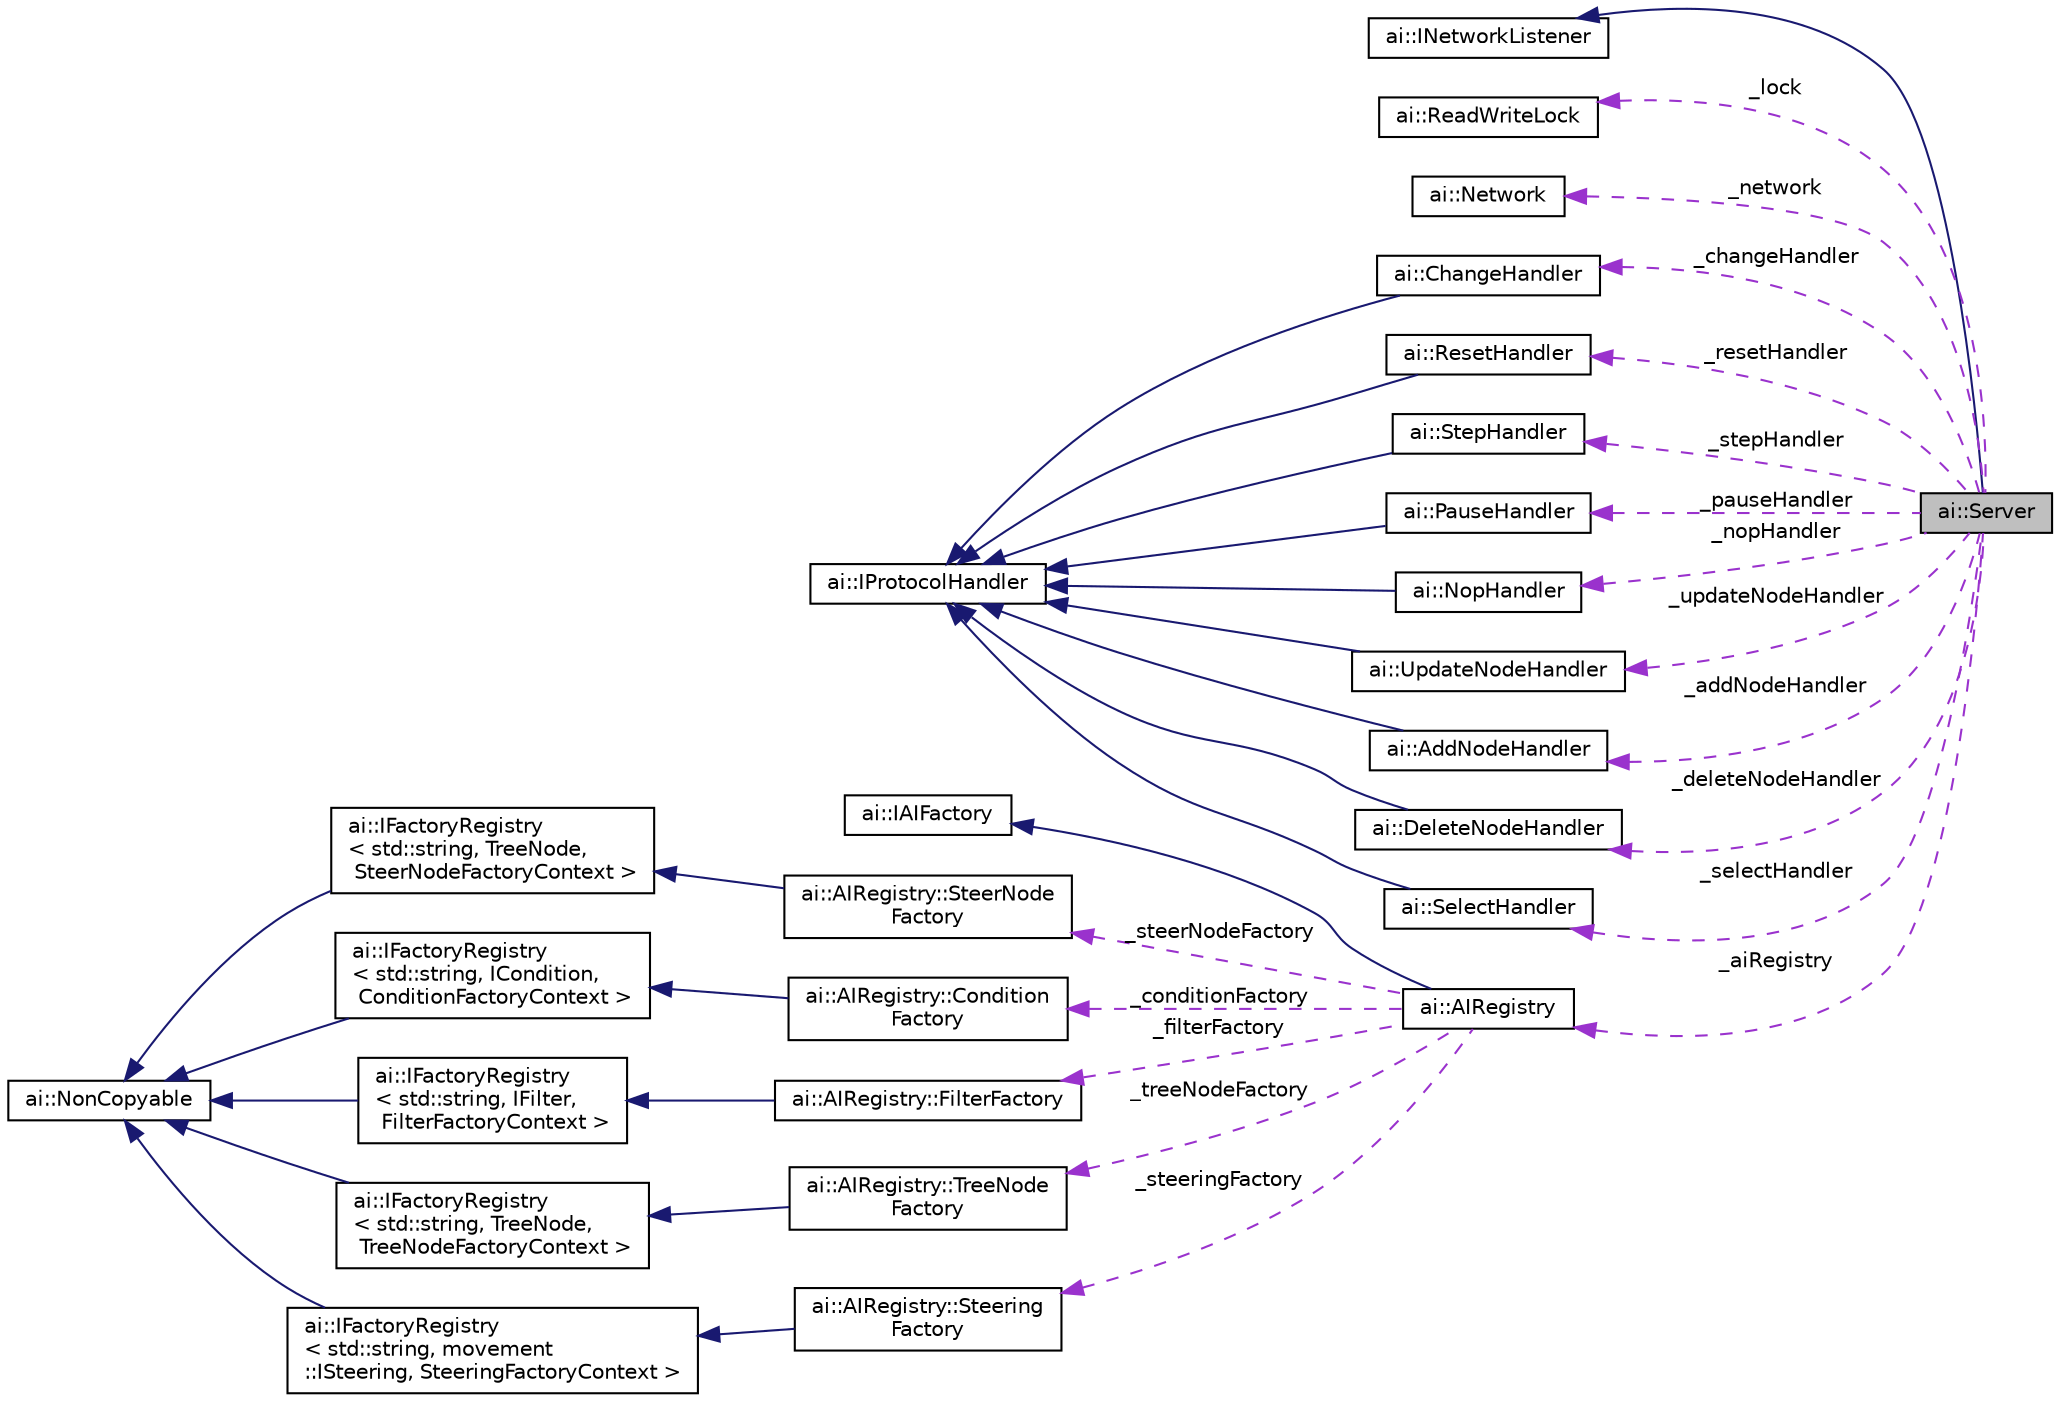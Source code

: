 digraph "ai::Server"
{
  edge [fontname="Helvetica",fontsize="10",labelfontname="Helvetica",labelfontsize="10"];
  node [fontname="Helvetica",fontsize="10",shape=record];
  rankdir="LR";
  Node1 [label="ai::Server",height=0.2,width=0.4,color="black", fillcolor="grey75", style="filled", fontcolor="black"];
  Node2 -> Node1 [dir="back",color="midnightblue",fontsize="10",style="solid",fontname="Helvetica"];
  Node2 [label="ai::INetworkListener",height=0.2,width=0.4,color="black", fillcolor="white", style="filled",URL="$classai_1_1INetworkListener.html"];
  Node3 -> Node1 [dir="back",color="darkorchid3",fontsize="10",style="dashed",label=" _lock" ,fontname="Helvetica"];
  Node3 [label="ai::ReadWriteLock",height=0.2,width=0.4,color="black", fillcolor="white", style="filled",URL="$classai_1_1ReadWriteLock.html"];
  Node4 -> Node1 [dir="back",color="darkorchid3",fontsize="10",style="dashed",label=" _network" ,fontname="Helvetica"];
  Node4 [label="ai::Network",height=0.2,width=0.4,color="black", fillcolor="white", style="filled",URL="$classai_1_1Network.html"];
  Node5 -> Node1 [dir="back",color="darkorchid3",fontsize="10",style="dashed",label=" _changeHandler" ,fontname="Helvetica"];
  Node5 [label="ai::ChangeHandler",height=0.2,width=0.4,color="black", fillcolor="white", style="filled",URL="$classai_1_1ChangeHandler.html"];
  Node6 -> Node5 [dir="back",color="midnightblue",fontsize="10",style="solid",fontname="Helvetica"];
  Node6 [label="ai::IProtocolHandler",height=0.2,width=0.4,color="black", fillcolor="white", style="filled",URL="$classai_1_1IProtocolHandler.html",tooltip="Interface for the execution of assigned IProtocolMessage. "];
  Node7 -> Node1 [dir="back",color="darkorchid3",fontsize="10",style="dashed",label=" _resetHandler" ,fontname="Helvetica"];
  Node7 [label="ai::ResetHandler",height=0.2,width=0.4,color="black", fillcolor="white", style="filled",URL="$classai_1_1ResetHandler.html"];
  Node6 -> Node7 [dir="back",color="midnightblue",fontsize="10",style="solid",fontname="Helvetica"];
  Node8 -> Node1 [dir="back",color="darkorchid3",fontsize="10",style="dashed",label=" _stepHandler" ,fontname="Helvetica"];
  Node8 [label="ai::StepHandler",height=0.2,width=0.4,color="black", fillcolor="white", style="filled",URL="$classai_1_1StepHandler.html"];
  Node6 -> Node8 [dir="back",color="midnightblue",fontsize="10",style="solid",fontname="Helvetica"];
  Node9 -> Node1 [dir="back",color="darkorchid3",fontsize="10",style="dashed",label=" _pauseHandler" ,fontname="Helvetica"];
  Node9 [label="ai::PauseHandler",height=0.2,width=0.4,color="black", fillcolor="white", style="filled",URL="$classai_1_1PauseHandler.html"];
  Node6 -> Node9 [dir="back",color="midnightblue",fontsize="10",style="solid",fontname="Helvetica"];
  Node10 -> Node1 [dir="back",color="darkorchid3",fontsize="10",style="dashed",label=" _nopHandler" ,fontname="Helvetica"];
  Node10 [label="ai::NopHandler",height=0.2,width=0.4,color="black", fillcolor="white", style="filled",URL="$classai_1_1NopHandler.html"];
  Node6 -> Node10 [dir="back",color="midnightblue",fontsize="10",style="solid",fontname="Helvetica"];
  Node11 -> Node1 [dir="back",color="darkorchid3",fontsize="10",style="dashed",label=" _updateNodeHandler" ,fontname="Helvetica"];
  Node11 [label="ai::UpdateNodeHandler",height=0.2,width=0.4,color="black", fillcolor="white", style="filled",URL="$classai_1_1UpdateNodeHandler.html"];
  Node6 -> Node11 [dir="back",color="midnightblue",fontsize="10",style="solid",fontname="Helvetica"];
  Node12 -> Node1 [dir="back",color="darkorchid3",fontsize="10",style="dashed",label=" _addNodeHandler" ,fontname="Helvetica"];
  Node12 [label="ai::AddNodeHandler",height=0.2,width=0.4,color="black", fillcolor="white", style="filled",URL="$classai_1_1AddNodeHandler.html"];
  Node6 -> Node12 [dir="back",color="midnightblue",fontsize="10",style="solid",fontname="Helvetica"];
  Node13 -> Node1 [dir="back",color="darkorchid3",fontsize="10",style="dashed",label=" _aiRegistry" ,fontname="Helvetica"];
  Node13 [label="ai::AIRegistry",height=0.2,width=0.4,color="black", fillcolor="white", style="filled",URL="$classai_1_1AIRegistry.html",tooltip="The place to register your TreeNode and ICondition factories at. "];
  Node14 -> Node13 [dir="back",color="midnightblue",fontsize="10",style="solid",fontname="Helvetica"];
  Node14 [label="ai::IAIFactory",height=0.2,width=0.4,color="black", fillcolor="white", style="filled",URL="$classai_1_1IAIFactory.html"];
  Node15 -> Node13 [dir="back",color="darkorchid3",fontsize="10",style="dashed",label=" _steerNodeFactory" ,fontname="Helvetica"];
  Node15 [label="ai::AIRegistry::SteerNode\lFactory",height=0.2,width=0.4,color="black", fillcolor="white", style="filled",URL="$classai_1_1AIRegistry_1_1SteerNodeFactory.html"];
  Node16 -> Node15 [dir="back",color="midnightblue",fontsize="10",style="solid",fontname="Helvetica"];
  Node16 [label="ai::IFactoryRegistry\l\< std::string, TreeNode,\l SteerNodeFactoryContext \>",height=0.2,width=0.4,color="black", fillcolor="white", style="filled",URL="$classai_1_1IFactoryRegistry.html"];
  Node17 -> Node16 [dir="back",color="midnightblue",fontsize="10",style="solid",fontname="Helvetica"];
  Node17 [label="ai::NonCopyable",height=0.2,width=0.4,color="black", fillcolor="white", style="filled",URL="$classai_1_1NonCopyable.html"];
  Node18 -> Node13 [dir="back",color="darkorchid3",fontsize="10",style="dashed",label=" _conditionFactory" ,fontname="Helvetica"];
  Node18 [label="ai::AIRegistry::Condition\lFactory",height=0.2,width=0.4,color="black", fillcolor="white", style="filled",URL="$classai_1_1AIRegistry_1_1ConditionFactory.html"];
  Node19 -> Node18 [dir="back",color="midnightblue",fontsize="10",style="solid",fontname="Helvetica"];
  Node19 [label="ai::IFactoryRegistry\l\< std::string, ICondition,\l ConditionFactoryContext \>",height=0.2,width=0.4,color="black", fillcolor="white", style="filled",URL="$classai_1_1IFactoryRegistry.html"];
  Node17 -> Node19 [dir="back",color="midnightblue",fontsize="10",style="solid",fontname="Helvetica"];
  Node20 -> Node13 [dir="back",color="darkorchid3",fontsize="10",style="dashed",label=" _filterFactory" ,fontname="Helvetica"];
  Node20 [label="ai::AIRegistry::FilterFactory",height=0.2,width=0.4,color="black", fillcolor="white", style="filled",URL="$classai_1_1AIRegistry_1_1FilterFactory.html"];
  Node21 -> Node20 [dir="back",color="midnightblue",fontsize="10",style="solid",fontname="Helvetica"];
  Node21 [label="ai::IFactoryRegistry\l\< std::string, IFilter,\l FilterFactoryContext \>",height=0.2,width=0.4,color="black", fillcolor="white", style="filled",URL="$classai_1_1IFactoryRegistry.html"];
  Node17 -> Node21 [dir="back",color="midnightblue",fontsize="10",style="solid",fontname="Helvetica"];
  Node22 -> Node13 [dir="back",color="darkorchid3",fontsize="10",style="dashed",label=" _treeNodeFactory" ,fontname="Helvetica"];
  Node22 [label="ai::AIRegistry::TreeNode\lFactory",height=0.2,width=0.4,color="black", fillcolor="white", style="filled",URL="$classai_1_1AIRegistry_1_1TreeNodeFactory.html"];
  Node23 -> Node22 [dir="back",color="midnightblue",fontsize="10",style="solid",fontname="Helvetica"];
  Node23 [label="ai::IFactoryRegistry\l\< std::string, TreeNode,\l TreeNodeFactoryContext \>",height=0.2,width=0.4,color="black", fillcolor="white", style="filled",URL="$classai_1_1IFactoryRegistry.html"];
  Node17 -> Node23 [dir="back",color="midnightblue",fontsize="10",style="solid",fontname="Helvetica"];
  Node24 -> Node13 [dir="back",color="darkorchid3",fontsize="10",style="dashed",label=" _steeringFactory" ,fontname="Helvetica"];
  Node24 [label="ai::AIRegistry::Steering\lFactory",height=0.2,width=0.4,color="black", fillcolor="white", style="filled",URL="$classai_1_1AIRegistry_1_1SteeringFactory.html"];
  Node25 -> Node24 [dir="back",color="midnightblue",fontsize="10",style="solid",fontname="Helvetica"];
  Node25 [label="ai::IFactoryRegistry\l\< std::string, movement\l::ISteering, SteeringFactoryContext \>",height=0.2,width=0.4,color="black", fillcolor="white", style="filled",URL="$classai_1_1IFactoryRegistry.html"];
  Node17 -> Node25 [dir="back",color="midnightblue",fontsize="10",style="solid",fontname="Helvetica"];
  Node26 -> Node1 [dir="back",color="darkorchid3",fontsize="10",style="dashed",label=" _deleteNodeHandler" ,fontname="Helvetica"];
  Node26 [label="ai::DeleteNodeHandler",height=0.2,width=0.4,color="black", fillcolor="white", style="filled",URL="$classai_1_1DeleteNodeHandler.html"];
  Node6 -> Node26 [dir="back",color="midnightblue",fontsize="10",style="solid",fontname="Helvetica"];
  Node27 -> Node1 [dir="back",color="darkorchid3",fontsize="10",style="dashed",label=" _selectHandler" ,fontname="Helvetica"];
  Node27 [label="ai::SelectHandler",height=0.2,width=0.4,color="black", fillcolor="white", style="filled",URL="$classai_1_1SelectHandler.html"];
  Node6 -> Node27 [dir="back",color="midnightblue",fontsize="10",style="solid",fontname="Helvetica"];
}
